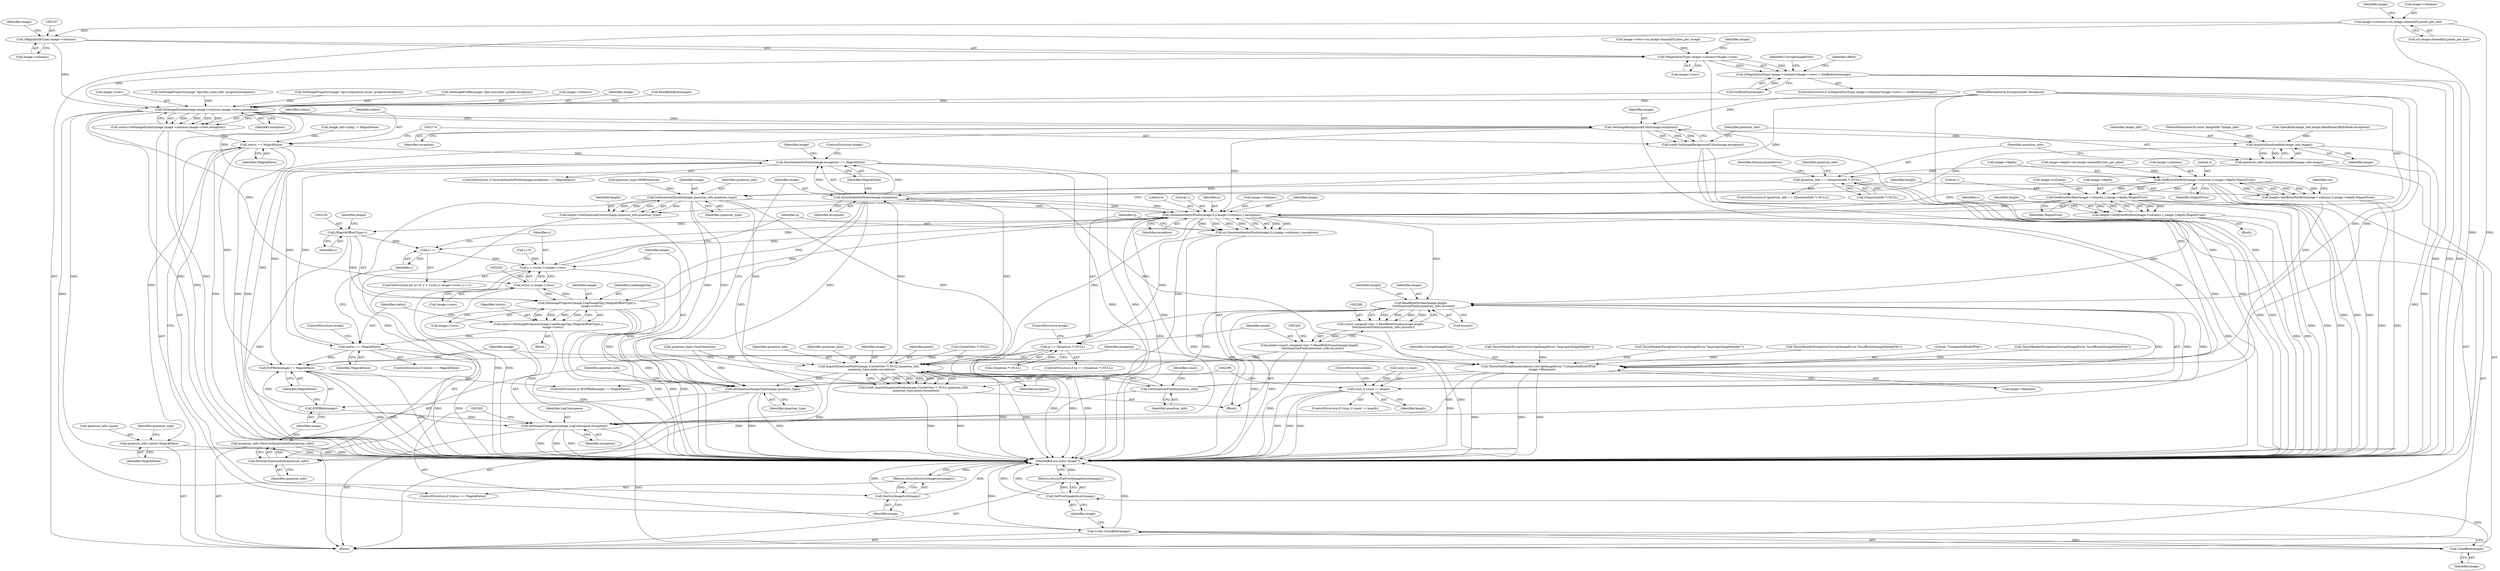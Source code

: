 digraph "0_ImageMagick_e3cdce6fe12193f235b8c0ae5efe6880a25eb957@array" {
"1002064" [label="(Call,image->columns=cin.image.channel[0].pixels_per_line)"];
"1002106" [label="(Call,(MagickSizeType) image->columns)"];
"1002105" [label="(Call,(MagickSizeType) image->columns*image->rows)"];
"1002104" [label="(Call,((MagickSizeType) image->columns*image->rows) > GetBlobSize(image))"];
"1002157" [label="(Call,SetImageExtent(image,image->columns,image->rows,exception))"];
"1002155" [label="(Call,status=SetImageExtent(image,image->columns,image->rows,exception))"];
"1002167" [label="(Call,status == MagickFalse)"];
"1002197" [label="(Call,quantum_info->pack=MagickFalse)"];
"1002307" [label="(Call,SyncAuthenticPixels(image,exception) == MagickFalse)"];
"1002334" [label="(Call,status == MagickFalse)"];
"1002346" [label="(Call,EOFBlob(image) != MagickFalse)"];
"1002171" [label="(Call,DestroyImageList(image))"];
"1002170" [label="(Return,return(DestroyImageList(image));)"];
"1002175" [label="(Call,SetImageBackgroundColor(image,exception))"];
"1002173" [label="(Call,(void) SetImageBackgroundColor(image,exception))"];
"1002180" [label="(Call,AcquireQuantumInfo(image_info,image))"];
"1002178" [label="(Call,quantum_info=AcquireQuantumInfo(image_info,image))"];
"1002184" [label="(Call,quantum_info == (QuantumInfo *) NULL)"];
"1002207" [label="(Call,GetQuantumExtent(image,quantum_info,quantum_type))"];
"1002205" [label="(Call,length=GetQuantumExtent(image,quantum_info,quantum_type))"];
"1002261" [label="(Call,QueueAuthenticPixels(image,0,y,image->columns,1,exception))"];
"1002256" [label="(Call,y++)"];
"1002249" [label="(Call,y < (ssize_t) image->rows)"];
"1002259" [label="(Call,q=QueueAuthenticPixels(image,0,y,image->columns,1,exception))"];
"1002271" [label="(Call,q == (Quantum *) NULL)"];
"1002281" [label="(Call,ReadBlobStream(image,length,\n      GetQuantumPixels(quantum_info),&count))"];
"1002279" [label="(Call,(const unsigned char *) ReadBlobStream(image,length,\n      GetQuantumPixels(quantum_info),&count))"];
"1002277" [label="(Call,pixels=(const unsigned char *) ReadBlobStream(image,length,\n      GetQuantumPixels(quantum_info),&count))"];
"1002297" [label="(Call,ImportQuantumPixels(image,(CacheView *) NULL,quantum_info,\n      quantum_type,pixels,exception))"];
"1002284" [label="(Call,GetQuantumPixels(quantum_info))"];
"1002343" [label="(Call,DestroyQuantumInfo(quantum_info))"];
"1002341" [label="(Call,quantum_info=DestroyQuantumInfo(quantum_info))"];
"1002295" [label="(Call,(void) ImportQuantumPixels(image,(CacheView *) NULL,quantum_info,\n      quantum_type,pixels,exception))"];
"1002308" [label="(Call,SyncAuthenticPixels(image,exception))"];
"1002324" [label="(Call,SetImageProgress(image,LoadImageTag,(MagickOffsetType) y,\n          image->rows))"];
"1002251" [label="(Call,(ssize_t) image->rows)"];
"1002322" [label="(Call,status=SetImageProgress(image,LoadImageTag,(MagickOffsetType) y,\n          image->rows))"];
"1002338" [label="(Call,SetQuantumImageType(image,quantum_type))"];
"1002347" [label="(Call,EOFBlob(image))"];
"1002357" [label="(Call,SetImageColorspace(image,LogColorspace,exception))"];
"1002363" [label="(Call,CloseBlob(image))"];
"1002361" [label="(Call,(void) CloseBlob(image))"];
"1002366" [label="(Call,GetFirstImageInList(image))"];
"1002365" [label="(Return,return(GetFirstImageInList(image));)"];
"1002350" [label="(Call,ThrowFileException(exception,CorruptImageError,\"UnexpectedEndOfFile\",\n      image->filename))"];
"1002289" [label="(Call,(size_t) count != length)"];
"1002327" [label="(Call,(MagickOffsetType) y)"];
"1002213" [label="(Call,GetBytesPerRow(image->columns,3,image->depth,MagickTrue))"];
"1002211" [label="(Call,length=GetBytesPerRow(image->columns,3,image->depth,MagickTrue))"];
"1002236" [label="(Call,GetBytesPerRow(image->columns,1,image->depth,MagickTrue))"];
"1002234" [label="(Call,length=GetBytesPerRow(image->columns,1,image->depth,MagickTrue))"];
"1002349" [label="(Identifier,MagickFalse)"];
"1002184" [label="(Call,quantum_info == (QuantumInfo *) NULL)"];
"1002079" [label="(Identifier,image)"];
"1002343" [label="(Call,DestroyQuantumInfo(quantum_info))"];
"1002105" [label="(Call,(MagickSizeType) image->columns*image->rows)"];
"1002158" [label="(Identifier,image)"];
"1002183" [label="(ControlStructure,if (quantum_info == (QuantumInfo *) NULL))"];
"1002247" [label="(Identifier,y)"];
"1002051" [label="(Call,image->depth=cin.image.channel[0].bits_per_pixel)"];
"1002331" [label="(Identifier,image)"];
"1002265" [label="(Call,image->columns)"];
"1002352" [label="(Identifier,CorruptImageError)"];
"1002350" [label="(Call,ThrowFileException(exception,CorruptImageError,\"UnexpectedEndOfFile\",\n      image->filename))"];
"1002304" [label="(Identifier,pixels)"];
"1002253" [label="(Call,image->rows)"];
"1002135" [label="(Call,ReadBlobByte(image))"];
"1002117" [label="(Identifier,CorruptImageError)"];
"1002198" [label="(Call,quantum_info->pack)"];
"1002114" [label="(Call,GetBlobSize(image))"];
"1002342" [label="(Identifier,quantum_info)"];
"1002244" [label="(Identifier,MagickTrue)"];
"1002340" [label="(Identifier,quantum_type)"];
"1002249" [label="(Call,y < (ssize_t) image->rows)"];
"1002162" [label="(Call,image->rows)"];
"1002210" [label="(Identifier,quantum_type)"];
"1002245" [label="(ControlStructure,for (y=0; y < (ssize_t) image->rows; y++))"];
"1002167" [label="(Call,status == MagickFalse)"];
"1002111" [label="(Call,image->rows)"];
"1002277" [label="(Call,pixels=(const unsigned char *) ReadBlobStream(image,length,\n      GetQuantumPixels(quantum_info),&count))"];
"1002208" [label="(Identifier,image)"];
"1002250" [label="(Identifier,y)"];
"1002323" [label="(Identifier,status)"];
"1002231" [label="(Call,quantum_type=GrayQuantum)"];
"1002165" [label="(Identifier,exception)"];
"1002310" [label="(Identifier,exception)"];
"1002359" [label="(Identifier,LogColorspace)"];
"1002205" [label="(Call,length=GetQuantumExtent(image,quantum_info,quantum_type))"];
"1002251" [label="(Call,(ssize_t) image->rows)"];
"1002358" [label="(Identifier,image)"];
"1002241" [label="(Call,image->depth)"];
"1002103" [label="(ControlStructure,if (((MagickSizeType) image->columns*image->rows) > GetBlobSize(image)))"];
"1002209" [label="(Identifier,quantum_info)"];
"1002305" [label="(Identifier,exception)"];
"1002339" [label="(Identifier,image)"];
"1002065" [label="(Call,image->columns)"];
"1002175" [label="(Call,SetImageBackgroundColor(image,exception))"];
"1002178" [label="(Call,quantum_info=AcquireQuantumInfo(image_info,image))"];
"1002322" [label="(Call,status=SetImageProgress(image,LoadImageTag,(MagickOffsetType) y,\n          image->rows))"];
"1000215" [label="(Call,ThrowReaderException(CorruptImageError,\"ImproperImageHeader\"))"];
"1002179" [label="(Identifier,quantum_info)"];
"1002279" [label="(Call,(const unsigned char *) ReadBlobStream(image,length,\n      GetQuantumPixels(quantum_info),&count))"];
"1002361" [label="(Call,(void) CloseBlob(image))"];
"1002258" [label="(Block,)"];
"1002152" [label="(Call,ThrowReaderException(CorruptImageError,\"ImproperImageHeader\"))"];
"1002176" [label="(Identifier,image)"];
"1002186" [label="(Call,(QuantumInfo *) NULL)"];
"1002282" [label="(Identifier,image)"];
"1002281" [label="(Call,ReadBlobStream(image,length,\n      GetQuantumPixels(quantum_info),&count))"];
"1001960" [label="(Call,SetImageProperty(image,\"dpx:film.slate_info\",property,exception))"];
"1002169" [label="(Identifier,MagickFalse)"];
"1002307" [label="(Call,SyncAuthenticPixels(image,exception) == MagickFalse)"];
"1002235" [label="(Identifier,length)"];
"1002009" [label="(Call,ThrowReaderException(CorruptImageError,\"InsufficientImageDataInFile\"))"];
"1002230" [label="(Block,)"];
"1002106" [label="(Call,(MagickSizeType) image->columns)"];
"1002213" [label="(Call,GetBytesPerRow(image->columns,3,image->depth,MagickTrue))"];
"1002181" [label="(Identifier,image_info)"];
"1002185" [label="(Identifier,quantum_info)"];
"1002157" [label="(Call,SetImageExtent(image,image->columns,image->rows,exception))"];
"1002297" [label="(Call,ImportQuantumPixels(image,(CacheView *) NULL,quantum_info,\n      quantum_type,pixels,exception))"];
"1002285" [label="(Identifier,quantum_info)"];
"1002306" [label="(ControlStructure,if (SyncAuthenticPixels(image,exception) == MagickFalse))"];
"1002288" [label="(ControlStructure,if ((size_t) count != length))"];
"1002182" [label="(Identifier,image)"];
"1002278" [label="(Identifier,pixels)"];
"1002295" [label="(Call,(void) ImportQuantumPixels(image,(CacheView *) NULL,quantum_info,\n      quantum_type,pixels,exception))"];
"1002345" [label="(ControlStructure,if (EOFBlob(image) != MagickFalse))"];
"1002177" [label="(Identifier,exception)"];
"1002172" [label="(Identifier,image)"];
"1002334" [label="(Call,status == MagickFalse)"];
"1002287" [label="(Identifier,count)"];
"1002273" [label="(Call,(Quantum *) NULL)"];
"1002104" [label="(Call,((MagickSizeType) image->columns*image->rows) > GetBlobSize(image))"];
"1002077" [label="(Call,image->rows=cin.image.channel[0].lines_per_image)"];
"1002091" [label="(Call,image_info->ping != MagickFalse)"];
"1002207" [label="(Call,GetQuantumExtent(image,quantum_info,quantum_type))"];
"1002271" [label="(Call,q == (Quantum *) NULL)"];
"1002321" [label="(Block,)"];
"1000109" [label="(MethodParameterIn,const ImageInfo *image_info)"];
"1002170" [label="(Return,return(DestroyImageList(image));)"];
"1002353" [label="(Literal,\"UnexpectedEndOfFile\")"];
"1001545" [label="(Call,SetImageProperty(image,\"dpx:origination.serial\",property,exception))"];
"1002283" [label="(Identifier,length)"];
"1002299" [label="(Call,(CacheView *) NULL)"];
"1002203" [label="(Identifier,quantum_type)"];
"1002068" [label="(Call,cin.image.channel[0].pixels_per_line)"];
"1000110" [label="(MethodParameterIn,ExceptionInfo *exception)"];
"1002368" [label="(MethodReturn,static Image *)"];
"1002270" [label="(ControlStructure,if (q == (Quantum *) NULL))"];
"1002201" [label="(Identifier,MagickFalse)"];
"1002330" [label="(Call,image->rows)"];
"1002262" [label="(Identifier,image)"];
"1002194" [label="(Identifier,quantum_info)"];
"1002197" [label="(Call,quantum_info->pack=MagickFalse)"];
"1002286" [label="(Call,&count)"];
"1002173" [label="(Call,(void) SetImageBackgroundColor(image,exception))"];
"1000172" [label="(Call,OpenBlob(image_info,image,ReadBinaryBlobMode,exception))"];
"1002221" [label="(Identifier,MagickTrue)"];
"1002240" [label="(Literal,1)"];
"1002042" [label="(Call,SetImageProfile(image,\"dpx:user.data\",profile,exception))"];
"1002335" [label="(Identifier,status)"];
"1002360" [label="(Identifier,exception)"];
"1002364" [label="(Identifier,image)"];
"1002214" [label="(Call,image->columns)"];
"1002348" [label="(Identifier,image)"];
"1002217" [label="(Literal,3)"];
"1002327" [label="(Call,(MagickOffsetType) y)"];
"1002302" [label="(Identifier,quantum_info)"];
"1002344" [label="(Identifier,quantum_info)"];
"1002346" [label="(Call,EOFBlob(image) != MagickFalse)"];
"1002263" [label="(Literal,0)"];
"1002236" [label="(Call,GetBytesPerRow(image->columns,1,image->depth,MagickTrue))"];
"1002303" [label="(Identifier,quantum_type)"];
"1002168" [label="(Identifier,status)"];
"1002316" [label="(Identifier,image)"];
"1002357" [label="(Call,SetImageColorspace(image,LogColorspace,exception))"];
"1002366" [label="(Call,GetFirstImageInList(image))"];
"1002312" [label="(ControlStructure,break;)"];
"1002284" [label="(Call,GetQuantumPixels(quantum_info))"];
"1002237" [label="(Call,image->columns)"];
"1000111" [label="(Block,)"];
"1002268" [label="(Literal,1)"];
"1002276" [label="(ControlStructure,break;)"];
"1002311" [label="(Identifier,MagickFalse)"];
"1002347" [label="(Call,EOFBlob(image))"];
"1002336" [label="(Identifier,MagickFalse)"];
"1002257" [label="(Identifier,y)"];
"1002293" [label="(Identifier,length)"];
"1002159" [label="(Call,image->columns)"];
"1002333" [label="(ControlStructure,if (status == MagickFalse))"];
"1002351" [label="(Identifier,exception)"];
"1002234" [label="(Call,length=GetBytesPerRow(image->columns,1,image->depth,MagickTrue))"];
"1002246" [label="(Call,y=0)"];
"1002337" [label="(ControlStructure,break;)"];
"1002324" [label="(Call,SetImageProgress(image,LoadImageTag,(MagickOffsetType) y,\n          image->rows))"];
"1002166" [label="(ControlStructure,if (status == MagickFalse))"];
"1002064" [label="(Call,image->columns=cin.image.channel[0].pixels_per_line)"];
"1002298" [label="(Identifier,image)"];
"1002190" [label="(Identifier,ResourceLimitError)"];
"1002363" [label="(Call,CloseBlob(image))"];
"1002367" [label="(Identifier,image)"];
"1002269" [label="(Identifier,exception)"];
"1002211" [label="(Call,length=GetBytesPerRow(image->columns,3,image->depth,MagickTrue))"];
"1002121" [label="(Identifier,offset)"];
"1002156" [label="(Identifier,status)"];
"1002112" [label="(Identifier,image)"];
"1002264" [label="(Identifier,y)"];
"1002272" [label="(Identifier,q)"];
"1002290" [label="(Call,(size_t) count)"];
"1002308" [label="(Call,SyncAuthenticPixels(image,exception))"];
"1002289" [label="(Call,(size_t) count != length)"];
"1002212" [label="(Identifier,length)"];
"1002218" [label="(Call,image->depth)"];
"1002256" [label="(Call,y++)"];
"1002226" [label="(Identifier,cin)"];
"1002206" [label="(Identifier,length)"];
"1002325" [label="(Identifier,image)"];
"1002202" [label="(Call,quantum_type=RGBQuantum)"];
"1002171" [label="(Call,DestroyImageList(image))"];
"1002341" [label="(Call,quantum_info=DestroyQuantumInfo(quantum_info))"];
"1002180" [label="(Call,AcquireQuantumInfo(image_info,image))"];
"1002259" [label="(Call,q=QueueAuthenticPixels(image,0,y,image->columns,1,exception))"];
"1002309" [label="(Identifier,image)"];
"1002115" [label="(Identifier,image)"];
"1002326" [label="(Identifier,LoadImageTag)"];
"1002354" [label="(Call,image->filename)"];
"1002329" [label="(Identifier,y)"];
"1002365" [label="(Return,return(GetFirstImageInList(image));)"];
"1002338" [label="(Call,SetQuantumImageType(image,quantum_type))"];
"1002155" [label="(Call,status=SetImageExtent(image,image->columns,image->rows,exception))"];
"1002294" [label="(ControlStructure,break;)"];
"1002108" [label="(Call,image->columns)"];
"1002260" [label="(Identifier,q)"];
"1002261" [label="(Call,QueueAuthenticPixels(image,0,y,image->columns,1,exception))"];
"1002116" [label="(Call,ThrowReaderException(CorruptImageError,\"InsufficientImageDataInFile\"))"];
"1002064" -> "1000111"  [label="AST: "];
"1002064" -> "1002068"  [label="CFG: "];
"1002065" -> "1002064"  [label="AST: "];
"1002068" -> "1002064"  [label="AST: "];
"1002079" -> "1002064"  [label="CFG: "];
"1002064" -> "1002368"  [label="DDG: "];
"1002064" -> "1002368"  [label="DDG: "];
"1002064" -> "1002106"  [label="DDG: "];
"1002106" -> "1002105"  [label="AST: "];
"1002106" -> "1002108"  [label="CFG: "];
"1002107" -> "1002106"  [label="AST: "];
"1002108" -> "1002106"  [label="AST: "];
"1002112" -> "1002106"  [label="CFG: "];
"1002106" -> "1002105"  [label="DDG: "];
"1002106" -> "1002157"  [label="DDG: "];
"1002105" -> "1002104"  [label="AST: "];
"1002105" -> "1002111"  [label="CFG: "];
"1002111" -> "1002105"  [label="AST: "];
"1002115" -> "1002105"  [label="CFG: "];
"1002105" -> "1002368"  [label="DDG: "];
"1002105" -> "1002104"  [label="DDG: "];
"1002105" -> "1002104"  [label="DDG: "];
"1002077" -> "1002105"  [label="DDG: "];
"1002105" -> "1002157"  [label="DDG: "];
"1002104" -> "1002103"  [label="AST: "];
"1002104" -> "1002114"  [label="CFG: "];
"1002114" -> "1002104"  [label="AST: "];
"1002117" -> "1002104"  [label="CFG: "];
"1002121" -> "1002104"  [label="CFG: "];
"1002104" -> "1002368"  [label="DDG: "];
"1002104" -> "1002368"  [label="DDG: "];
"1002104" -> "1002368"  [label="DDG: "];
"1002114" -> "1002104"  [label="DDG: "];
"1002157" -> "1002155"  [label="AST: "];
"1002157" -> "1002165"  [label="CFG: "];
"1002158" -> "1002157"  [label="AST: "];
"1002159" -> "1002157"  [label="AST: "];
"1002162" -> "1002157"  [label="AST: "];
"1002165" -> "1002157"  [label="AST: "];
"1002155" -> "1002157"  [label="CFG: "];
"1002157" -> "1002368"  [label="DDG: "];
"1002157" -> "1002368"  [label="DDG: "];
"1002157" -> "1002368"  [label="DDG: "];
"1002157" -> "1002155"  [label="DDG: "];
"1002157" -> "1002155"  [label="DDG: "];
"1002157" -> "1002155"  [label="DDG: "];
"1002157" -> "1002155"  [label="DDG: "];
"1002114" -> "1002157"  [label="DDG: "];
"1002135" -> "1002157"  [label="DDG: "];
"1001960" -> "1002157"  [label="DDG: "];
"1002042" -> "1002157"  [label="DDG: "];
"1001545" -> "1002157"  [label="DDG: "];
"1000110" -> "1002157"  [label="DDG: "];
"1002157" -> "1002171"  [label="DDG: "];
"1002157" -> "1002175"  [label="DDG: "];
"1002157" -> "1002175"  [label="DDG: "];
"1002157" -> "1002213"  [label="DDG: "];
"1002157" -> "1002251"  [label="DDG: "];
"1002155" -> "1000111"  [label="AST: "];
"1002156" -> "1002155"  [label="AST: "];
"1002168" -> "1002155"  [label="CFG: "];
"1002155" -> "1002368"  [label="DDG: "];
"1002155" -> "1002167"  [label="DDG: "];
"1002167" -> "1002166"  [label="AST: "];
"1002167" -> "1002169"  [label="CFG: "];
"1002168" -> "1002167"  [label="AST: "];
"1002169" -> "1002167"  [label="AST: "];
"1002172" -> "1002167"  [label="CFG: "];
"1002174" -> "1002167"  [label="CFG: "];
"1002167" -> "1002368"  [label="DDG: "];
"1002167" -> "1002368"  [label="DDG: "];
"1002167" -> "1002368"  [label="DDG: "];
"1002091" -> "1002167"  [label="DDG: "];
"1002167" -> "1002197"  [label="DDG: "];
"1002167" -> "1002307"  [label="DDG: "];
"1002167" -> "1002346"  [label="DDG: "];
"1002197" -> "1000111"  [label="AST: "];
"1002197" -> "1002201"  [label="CFG: "];
"1002198" -> "1002197"  [label="AST: "];
"1002201" -> "1002197"  [label="AST: "];
"1002203" -> "1002197"  [label="CFG: "];
"1002197" -> "1002368"  [label="DDG: "];
"1002307" -> "1002306"  [label="AST: "];
"1002307" -> "1002311"  [label="CFG: "];
"1002308" -> "1002307"  [label="AST: "];
"1002311" -> "1002307"  [label="AST: "];
"1002312" -> "1002307"  [label="CFG: "];
"1002316" -> "1002307"  [label="CFG: "];
"1002307" -> "1002368"  [label="DDG: "];
"1002307" -> "1002368"  [label="DDG: "];
"1002308" -> "1002307"  [label="DDG: "];
"1002308" -> "1002307"  [label="DDG: "];
"1002334" -> "1002307"  [label="DDG: "];
"1002307" -> "1002334"  [label="DDG: "];
"1002307" -> "1002346"  [label="DDG: "];
"1002334" -> "1002333"  [label="AST: "];
"1002334" -> "1002336"  [label="CFG: "];
"1002335" -> "1002334"  [label="AST: "];
"1002336" -> "1002334"  [label="AST: "];
"1002337" -> "1002334"  [label="CFG: "];
"1002257" -> "1002334"  [label="CFG: "];
"1002334" -> "1002368"  [label="DDG: "];
"1002334" -> "1002368"  [label="DDG: "];
"1002322" -> "1002334"  [label="DDG: "];
"1002334" -> "1002346"  [label="DDG: "];
"1002346" -> "1002345"  [label="AST: "];
"1002346" -> "1002349"  [label="CFG: "];
"1002347" -> "1002346"  [label="AST: "];
"1002349" -> "1002346"  [label="AST: "];
"1002351" -> "1002346"  [label="CFG: "];
"1002358" -> "1002346"  [label="CFG: "];
"1002346" -> "1002368"  [label="DDG: "];
"1002346" -> "1002368"  [label="DDG: "];
"1002346" -> "1002368"  [label="DDG: "];
"1002347" -> "1002346"  [label="DDG: "];
"1002171" -> "1002170"  [label="AST: "];
"1002171" -> "1002172"  [label="CFG: "];
"1002172" -> "1002171"  [label="AST: "];
"1002170" -> "1002171"  [label="CFG: "];
"1002171" -> "1002368"  [label="DDG: "];
"1002171" -> "1002368"  [label="DDG: "];
"1002171" -> "1002170"  [label="DDG: "];
"1002170" -> "1002166"  [label="AST: "];
"1002368" -> "1002170"  [label="CFG: "];
"1002170" -> "1002368"  [label="DDG: "];
"1002175" -> "1002173"  [label="AST: "];
"1002175" -> "1002177"  [label="CFG: "];
"1002176" -> "1002175"  [label="AST: "];
"1002177" -> "1002175"  [label="AST: "];
"1002173" -> "1002175"  [label="CFG: "];
"1002175" -> "1002173"  [label="DDG: "];
"1002175" -> "1002173"  [label="DDG: "];
"1000110" -> "1002175"  [label="DDG: "];
"1002175" -> "1002180"  [label="DDG: "];
"1002175" -> "1002261"  [label="DDG: "];
"1002175" -> "1002350"  [label="DDG: "];
"1002175" -> "1002357"  [label="DDG: "];
"1002173" -> "1000111"  [label="AST: "];
"1002174" -> "1002173"  [label="AST: "];
"1002179" -> "1002173"  [label="CFG: "];
"1002173" -> "1002368"  [label="DDG: "];
"1002173" -> "1002368"  [label="DDG: "];
"1002180" -> "1002178"  [label="AST: "];
"1002180" -> "1002182"  [label="CFG: "];
"1002181" -> "1002180"  [label="AST: "];
"1002182" -> "1002180"  [label="AST: "];
"1002178" -> "1002180"  [label="CFG: "];
"1002180" -> "1002368"  [label="DDG: "];
"1002180" -> "1002178"  [label="DDG: "];
"1002180" -> "1002178"  [label="DDG: "];
"1000172" -> "1002180"  [label="DDG: "];
"1000109" -> "1002180"  [label="DDG: "];
"1002180" -> "1002207"  [label="DDG: "];
"1002178" -> "1000111"  [label="AST: "];
"1002179" -> "1002178"  [label="AST: "];
"1002185" -> "1002178"  [label="CFG: "];
"1002178" -> "1002368"  [label="DDG: "];
"1002178" -> "1002184"  [label="DDG: "];
"1002184" -> "1002183"  [label="AST: "];
"1002184" -> "1002186"  [label="CFG: "];
"1002185" -> "1002184"  [label="AST: "];
"1002186" -> "1002184"  [label="AST: "];
"1002190" -> "1002184"  [label="CFG: "];
"1002194" -> "1002184"  [label="CFG: "];
"1002184" -> "1002368"  [label="DDG: "];
"1002184" -> "1002368"  [label="DDG: "];
"1002186" -> "1002184"  [label="DDG: "];
"1002184" -> "1002207"  [label="DDG: "];
"1002207" -> "1002205"  [label="AST: "];
"1002207" -> "1002210"  [label="CFG: "];
"1002208" -> "1002207"  [label="AST: "];
"1002209" -> "1002207"  [label="AST: "];
"1002210" -> "1002207"  [label="AST: "];
"1002205" -> "1002207"  [label="CFG: "];
"1002207" -> "1002205"  [label="DDG: "];
"1002207" -> "1002205"  [label="DDG: "];
"1002207" -> "1002205"  [label="DDG: "];
"1002202" -> "1002207"  [label="DDG: "];
"1002207" -> "1002261"  [label="DDG: "];
"1002207" -> "1002284"  [label="DDG: "];
"1002207" -> "1002297"  [label="DDG: "];
"1002207" -> "1002338"  [label="DDG: "];
"1002207" -> "1002338"  [label="DDG: "];
"1002207" -> "1002343"  [label="DDG: "];
"1002205" -> "1000111"  [label="AST: "];
"1002206" -> "1002205"  [label="AST: "];
"1002212" -> "1002205"  [label="CFG: "];
"1002205" -> "1002368"  [label="DDG: "];
"1002261" -> "1002259"  [label="AST: "];
"1002261" -> "1002269"  [label="CFG: "];
"1002262" -> "1002261"  [label="AST: "];
"1002263" -> "1002261"  [label="AST: "];
"1002264" -> "1002261"  [label="AST: "];
"1002265" -> "1002261"  [label="AST: "];
"1002268" -> "1002261"  [label="AST: "];
"1002269" -> "1002261"  [label="AST: "];
"1002259" -> "1002261"  [label="CFG: "];
"1002261" -> "1002368"  [label="DDG: "];
"1002261" -> "1002368"  [label="DDG: "];
"1002261" -> "1002256"  [label="DDG: "];
"1002261" -> "1002259"  [label="DDG: "];
"1002261" -> "1002259"  [label="DDG: "];
"1002261" -> "1002259"  [label="DDG: "];
"1002261" -> "1002259"  [label="DDG: "];
"1002261" -> "1002259"  [label="DDG: "];
"1002261" -> "1002259"  [label="DDG: "];
"1002324" -> "1002261"  [label="DDG: "];
"1002308" -> "1002261"  [label="DDG: "];
"1002308" -> "1002261"  [label="DDG: "];
"1002249" -> "1002261"  [label="DDG: "];
"1002213" -> "1002261"  [label="DDG: "];
"1002236" -> "1002261"  [label="DDG: "];
"1000110" -> "1002261"  [label="DDG: "];
"1002261" -> "1002281"  [label="DDG: "];
"1002261" -> "1002297"  [label="DDG: "];
"1002261" -> "1002327"  [label="DDG: "];
"1002261" -> "1002338"  [label="DDG: "];
"1002261" -> "1002350"  [label="DDG: "];
"1002261" -> "1002357"  [label="DDG: "];
"1002256" -> "1002245"  [label="AST: "];
"1002256" -> "1002257"  [label="CFG: "];
"1002257" -> "1002256"  [label="AST: "];
"1002250" -> "1002256"  [label="CFG: "];
"1002256" -> "1002249"  [label="DDG: "];
"1002327" -> "1002256"  [label="DDG: "];
"1002249" -> "1002245"  [label="AST: "];
"1002249" -> "1002251"  [label="CFG: "];
"1002250" -> "1002249"  [label="AST: "];
"1002251" -> "1002249"  [label="AST: "];
"1002260" -> "1002249"  [label="CFG: "];
"1002339" -> "1002249"  [label="CFG: "];
"1002249" -> "1002368"  [label="DDG: "];
"1002249" -> "1002368"  [label="DDG: "];
"1002249" -> "1002368"  [label="DDG: "];
"1002246" -> "1002249"  [label="DDG: "];
"1002251" -> "1002249"  [label="DDG: "];
"1002259" -> "1002258"  [label="AST: "];
"1002260" -> "1002259"  [label="AST: "];
"1002272" -> "1002259"  [label="CFG: "];
"1002259" -> "1002368"  [label="DDG: "];
"1002259" -> "1002271"  [label="DDG: "];
"1002271" -> "1002270"  [label="AST: "];
"1002271" -> "1002273"  [label="CFG: "];
"1002272" -> "1002271"  [label="AST: "];
"1002273" -> "1002271"  [label="AST: "];
"1002276" -> "1002271"  [label="CFG: "];
"1002278" -> "1002271"  [label="CFG: "];
"1002271" -> "1002368"  [label="DDG: "];
"1002271" -> "1002368"  [label="DDG: "];
"1002271" -> "1002368"  [label="DDG: "];
"1002273" -> "1002271"  [label="DDG: "];
"1002281" -> "1002279"  [label="AST: "];
"1002281" -> "1002286"  [label="CFG: "];
"1002282" -> "1002281"  [label="AST: "];
"1002283" -> "1002281"  [label="AST: "];
"1002284" -> "1002281"  [label="AST: "];
"1002286" -> "1002281"  [label="AST: "];
"1002279" -> "1002281"  [label="CFG: "];
"1002281" -> "1002368"  [label="DDG: "];
"1002281" -> "1002368"  [label="DDG: "];
"1002281" -> "1002279"  [label="DDG: "];
"1002281" -> "1002279"  [label="DDG: "];
"1002281" -> "1002279"  [label="DDG: "];
"1002281" -> "1002279"  [label="DDG: "];
"1002234" -> "1002281"  [label="DDG: "];
"1002211" -> "1002281"  [label="DDG: "];
"1002289" -> "1002281"  [label="DDG: "];
"1002284" -> "1002281"  [label="DDG: "];
"1002281" -> "1002289"  [label="DDG: "];
"1002281" -> "1002297"  [label="DDG: "];
"1002281" -> "1002338"  [label="DDG: "];
"1002279" -> "1002277"  [label="AST: "];
"1002280" -> "1002279"  [label="AST: "];
"1002277" -> "1002279"  [label="CFG: "];
"1002279" -> "1002368"  [label="DDG: "];
"1002279" -> "1002277"  [label="DDG: "];
"1002277" -> "1002258"  [label="AST: "];
"1002278" -> "1002277"  [label="AST: "];
"1002291" -> "1002277"  [label="CFG: "];
"1002277" -> "1002368"  [label="DDG: "];
"1002277" -> "1002368"  [label="DDG: "];
"1002277" -> "1002297"  [label="DDG: "];
"1002297" -> "1002295"  [label="AST: "];
"1002297" -> "1002305"  [label="CFG: "];
"1002298" -> "1002297"  [label="AST: "];
"1002299" -> "1002297"  [label="AST: "];
"1002302" -> "1002297"  [label="AST: "];
"1002303" -> "1002297"  [label="AST: "];
"1002304" -> "1002297"  [label="AST: "];
"1002305" -> "1002297"  [label="AST: "];
"1002295" -> "1002297"  [label="CFG: "];
"1002297" -> "1002368"  [label="DDG: "];
"1002297" -> "1002368"  [label="DDG: "];
"1002297" -> "1002284"  [label="DDG: "];
"1002297" -> "1002295"  [label="DDG: "];
"1002297" -> "1002295"  [label="DDG: "];
"1002297" -> "1002295"  [label="DDG: "];
"1002297" -> "1002295"  [label="DDG: "];
"1002297" -> "1002295"  [label="DDG: "];
"1002297" -> "1002295"  [label="DDG: "];
"1002299" -> "1002297"  [label="DDG: "];
"1002284" -> "1002297"  [label="DDG: "];
"1002231" -> "1002297"  [label="DDG: "];
"1000110" -> "1002297"  [label="DDG: "];
"1002297" -> "1002308"  [label="DDG: "];
"1002297" -> "1002308"  [label="DDG: "];
"1002297" -> "1002338"  [label="DDG: "];
"1002297" -> "1002343"  [label="DDG: "];
"1002284" -> "1002285"  [label="CFG: "];
"1002285" -> "1002284"  [label="AST: "];
"1002287" -> "1002284"  [label="CFG: "];
"1002284" -> "1002343"  [label="DDG: "];
"1002343" -> "1002341"  [label="AST: "];
"1002343" -> "1002344"  [label="CFG: "];
"1002344" -> "1002343"  [label="AST: "];
"1002341" -> "1002343"  [label="CFG: "];
"1002343" -> "1002341"  [label="DDG: "];
"1002341" -> "1000111"  [label="AST: "];
"1002342" -> "1002341"  [label="AST: "];
"1002348" -> "1002341"  [label="CFG: "];
"1002341" -> "1002368"  [label="DDG: "];
"1002341" -> "1002368"  [label="DDG: "];
"1002295" -> "1002258"  [label="AST: "];
"1002296" -> "1002295"  [label="AST: "];
"1002309" -> "1002295"  [label="CFG: "];
"1002295" -> "1002368"  [label="DDG: "];
"1002295" -> "1002368"  [label="DDG: "];
"1002308" -> "1002310"  [label="CFG: "];
"1002309" -> "1002308"  [label="AST: "];
"1002310" -> "1002308"  [label="AST: "];
"1002311" -> "1002308"  [label="CFG: "];
"1000110" -> "1002308"  [label="DDG: "];
"1002308" -> "1002324"  [label="DDG: "];
"1002308" -> "1002338"  [label="DDG: "];
"1002308" -> "1002350"  [label="DDG: "];
"1002308" -> "1002357"  [label="DDG: "];
"1002324" -> "1002322"  [label="AST: "];
"1002324" -> "1002330"  [label="CFG: "];
"1002325" -> "1002324"  [label="AST: "];
"1002326" -> "1002324"  [label="AST: "];
"1002327" -> "1002324"  [label="AST: "];
"1002330" -> "1002324"  [label="AST: "];
"1002322" -> "1002324"  [label="CFG: "];
"1002324" -> "1002368"  [label="DDG: "];
"1002324" -> "1002368"  [label="DDG: "];
"1002324" -> "1002368"  [label="DDG: "];
"1002324" -> "1002251"  [label="DDG: "];
"1002324" -> "1002322"  [label="DDG: "];
"1002324" -> "1002322"  [label="DDG: "];
"1002324" -> "1002322"  [label="DDG: "];
"1002324" -> "1002322"  [label="DDG: "];
"1002327" -> "1002324"  [label="DDG: "];
"1002251" -> "1002324"  [label="DDG: "];
"1002324" -> "1002338"  [label="DDG: "];
"1002251" -> "1002253"  [label="CFG: "];
"1002252" -> "1002251"  [label="AST: "];
"1002253" -> "1002251"  [label="AST: "];
"1002251" -> "1002368"  [label="DDG: "];
"1002322" -> "1002321"  [label="AST: "];
"1002323" -> "1002322"  [label="AST: "];
"1002335" -> "1002322"  [label="CFG: "];
"1002322" -> "1002368"  [label="DDG: "];
"1002338" -> "1000111"  [label="AST: "];
"1002338" -> "1002340"  [label="CFG: "];
"1002339" -> "1002338"  [label="AST: "];
"1002340" -> "1002338"  [label="AST: "];
"1002342" -> "1002338"  [label="CFG: "];
"1002338" -> "1002368"  [label="DDG: "];
"1002338" -> "1002368"  [label="DDG: "];
"1002231" -> "1002338"  [label="DDG: "];
"1002338" -> "1002347"  [label="DDG: "];
"1002347" -> "1002348"  [label="CFG: "];
"1002348" -> "1002347"  [label="AST: "];
"1002349" -> "1002347"  [label="CFG: "];
"1002347" -> "1002357"  [label="DDG: "];
"1002357" -> "1000111"  [label="AST: "];
"1002357" -> "1002360"  [label="CFG: "];
"1002358" -> "1002357"  [label="AST: "];
"1002359" -> "1002357"  [label="AST: "];
"1002360" -> "1002357"  [label="AST: "];
"1002362" -> "1002357"  [label="CFG: "];
"1002357" -> "1002368"  [label="DDG: "];
"1002357" -> "1002368"  [label="DDG: "];
"1002357" -> "1002368"  [label="DDG: "];
"1002350" -> "1002357"  [label="DDG: "];
"1000110" -> "1002357"  [label="DDG: "];
"1002357" -> "1002363"  [label="DDG: "];
"1002363" -> "1002361"  [label="AST: "];
"1002363" -> "1002364"  [label="CFG: "];
"1002364" -> "1002363"  [label="AST: "];
"1002361" -> "1002363"  [label="CFG: "];
"1002363" -> "1002361"  [label="DDG: "];
"1002363" -> "1002366"  [label="DDG: "];
"1002361" -> "1000111"  [label="AST: "];
"1002362" -> "1002361"  [label="AST: "];
"1002367" -> "1002361"  [label="CFG: "];
"1002361" -> "1002368"  [label="DDG: "];
"1002361" -> "1002368"  [label="DDG: "];
"1002366" -> "1002365"  [label="AST: "];
"1002366" -> "1002367"  [label="CFG: "];
"1002367" -> "1002366"  [label="AST: "];
"1002365" -> "1002366"  [label="CFG: "];
"1002366" -> "1002368"  [label="DDG: "];
"1002366" -> "1002368"  [label="DDG: "];
"1002366" -> "1002365"  [label="DDG: "];
"1002365" -> "1000111"  [label="AST: "];
"1002368" -> "1002365"  [label="CFG: "];
"1002365" -> "1002368"  [label="DDG: "];
"1002350" -> "1002345"  [label="AST: "];
"1002350" -> "1002354"  [label="CFG: "];
"1002351" -> "1002350"  [label="AST: "];
"1002352" -> "1002350"  [label="AST: "];
"1002353" -> "1002350"  [label="AST: "];
"1002354" -> "1002350"  [label="AST: "];
"1002358" -> "1002350"  [label="CFG: "];
"1002350" -> "1002368"  [label="DDG: "];
"1002350" -> "1002368"  [label="DDG: "];
"1002350" -> "1002368"  [label="DDG: "];
"1000110" -> "1002350"  [label="DDG: "];
"1002152" -> "1002350"  [label="DDG: "];
"1002116" -> "1002350"  [label="DDG: "];
"1000215" -> "1002350"  [label="DDG: "];
"1002009" -> "1002350"  [label="DDG: "];
"1002289" -> "1002288"  [label="AST: "];
"1002289" -> "1002293"  [label="CFG: "];
"1002290" -> "1002289"  [label="AST: "];
"1002293" -> "1002289"  [label="AST: "];
"1002294" -> "1002289"  [label="CFG: "];
"1002296" -> "1002289"  [label="CFG: "];
"1002289" -> "1002368"  [label="DDG: "];
"1002289" -> "1002368"  [label="DDG: "];
"1002289" -> "1002368"  [label="DDG: "];
"1002290" -> "1002289"  [label="DDG: "];
"1002327" -> "1002329"  [label="CFG: "];
"1002328" -> "1002327"  [label="AST: "];
"1002329" -> "1002327"  [label="AST: "];
"1002331" -> "1002327"  [label="CFG: "];
"1002327" -> "1002368"  [label="DDG: "];
"1002213" -> "1002211"  [label="AST: "];
"1002213" -> "1002221"  [label="CFG: "];
"1002214" -> "1002213"  [label="AST: "];
"1002217" -> "1002213"  [label="AST: "];
"1002218" -> "1002213"  [label="AST: "];
"1002221" -> "1002213"  [label="AST: "];
"1002211" -> "1002213"  [label="CFG: "];
"1002213" -> "1002368"  [label="DDG: "];
"1002213" -> "1002368"  [label="DDG: "];
"1002213" -> "1002368"  [label="DDG: "];
"1002213" -> "1002211"  [label="DDG: "];
"1002213" -> "1002211"  [label="DDG: "];
"1002213" -> "1002211"  [label="DDG: "];
"1002213" -> "1002211"  [label="DDG: "];
"1002051" -> "1002213"  [label="DDG: "];
"1002213" -> "1002236"  [label="DDG: "];
"1002213" -> "1002236"  [label="DDG: "];
"1002213" -> "1002236"  [label="DDG: "];
"1002211" -> "1000111"  [label="AST: "];
"1002212" -> "1002211"  [label="AST: "];
"1002226" -> "1002211"  [label="CFG: "];
"1002211" -> "1002368"  [label="DDG: "];
"1002211" -> "1002368"  [label="DDG: "];
"1002236" -> "1002234"  [label="AST: "];
"1002236" -> "1002244"  [label="CFG: "];
"1002237" -> "1002236"  [label="AST: "];
"1002240" -> "1002236"  [label="AST: "];
"1002241" -> "1002236"  [label="AST: "];
"1002244" -> "1002236"  [label="AST: "];
"1002234" -> "1002236"  [label="CFG: "];
"1002236" -> "1002368"  [label="DDG: "];
"1002236" -> "1002368"  [label="DDG: "];
"1002236" -> "1002368"  [label="DDG: "];
"1002236" -> "1002234"  [label="DDG: "];
"1002236" -> "1002234"  [label="DDG: "];
"1002236" -> "1002234"  [label="DDG: "];
"1002236" -> "1002234"  [label="DDG: "];
"1002234" -> "1002230"  [label="AST: "];
"1002235" -> "1002234"  [label="AST: "];
"1002247" -> "1002234"  [label="CFG: "];
"1002234" -> "1002368"  [label="DDG: "];
"1002234" -> "1002368"  [label="DDG: "];
}
